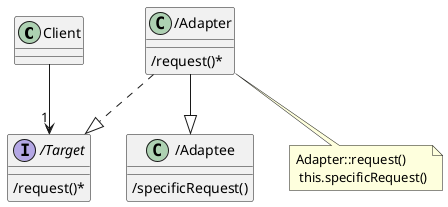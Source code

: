 @startuml class-adapter

class Client{
}

interface /Target {
    /request()*
}

class /Adapter {
    /request()*
}

class /Adaptee {
    /specificRequest()
}

Client --> "1" "/Target"

"/Adapter" ..|> "/Target"

"/Adapter" --|> "/Adaptee"

note bottom of "/Adapter": Adapter::request()\n this.specificRequest()

@enduml